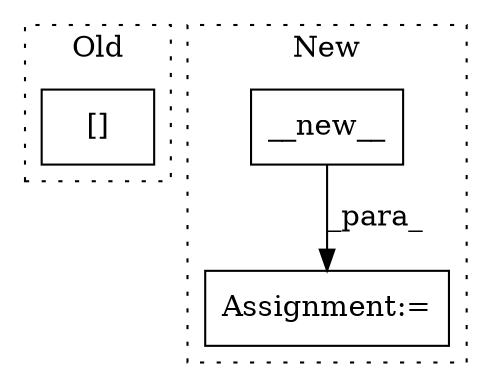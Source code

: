 digraph G {
subgraph cluster0 {
1 [label="[]" a="2" s="1037,1069" l="16,1" shape="box"];
label = "Old";
style="dotted";
}
subgraph cluster1 {
2 [label="__new__" a="32" s="960,971" l="8,1" shape="box"];
3 [label="Assignment:=" a="7" s="992" l="1" shape="box"];
label = "New";
style="dotted";
}
2 -> 3 [label="_para_"];
}